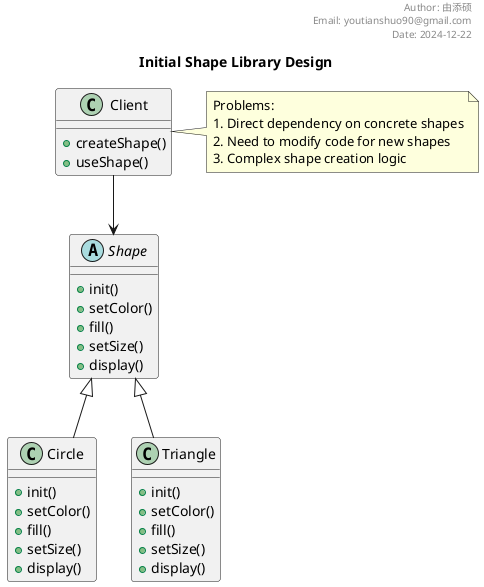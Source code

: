 @startuml

title Initial Shape Library Design
header
Author: 由添硕
Email: youtianshuo90@gmail.com
Date: 2024-12-22
endheader

abstract class Shape {
  +init()
  +setColor()
  +fill()
  +setSize()
  +display()
}

class Circle {
  +init()
  +setColor()
  +fill()
  +setSize()
  +display()
}

class Triangle {
  +init()
  +setColor()
  +fill()
  +setSize()
  +display()
}

class Client {
  +createShape()
  +useShape()
}

Shape <|-- Circle
Shape <|-- Triangle
Client --> Shape

note right of Client
  Problems:
  1. Direct dependency on concrete shapes
  2. Need to modify code for new shapes
  3. Complex shape creation logic
end note

newpage

title Refactored Shape Library Design using Factory Pattern
header
Author: 由添硕
Email: youtianshuo90@gmail.com
Date: 2024-12-22
endheader

abstract class Shape {
  +init()
  +setColor()
  +fill()
  +setSize()
  +display()
}

class Circle {
  +init()
  +setColor()
  +fill()
  +setSize()
  +display()
}

class Triangle {
  +init()
  +setColor()
  +fill()
  +setSize()
  +display()
}

class ShapeFactory {
  +{static} createShape(String type): Shape
}

class Client {
  -factory: ShapeFactory
  +useShape(String type)
}

Shape <|-- Circle
Shape <|-- Triangle
ShapeFactory ..> Shape
ShapeFactory ..> Circle
ShapeFactory ..> Triangle
Client --> ShapeFactory

note right of ShapeFactory
  Improvements:
  1. Factory Pattern isolates object creation
  2. Open-Closed Principle: Easy to add new shapes
  3. Client depends on abstraction
end note

@enduml

